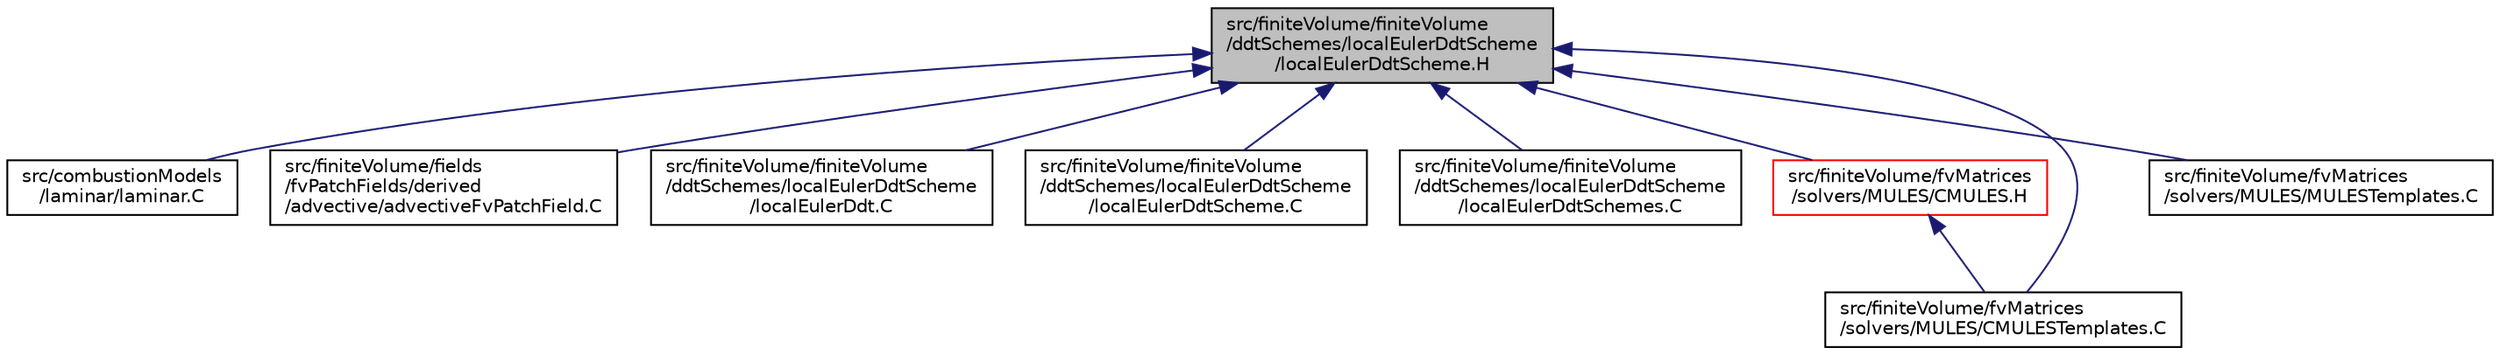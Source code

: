 digraph "src/finiteVolume/finiteVolume/ddtSchemes/localEulerDdtScheme/localEulerDdtScheme.H"
{
  bgcolor="transparent";
  edge [fontname="Helvetica",fontsize="10",labelfontname="Helvetica",labelfontsize="10"];
  node [fontname="Helvetica",fontsize="10",shape=record];
  Node141 [label="src/finiteVolume/finiteVolume\l/ddtSchemes/localEulerDdtScheme\l/localEulerDdtScheme.H",height=0.2,width=0.4,color="black", fillcolor="grey75", style="filled", fontcolor="black"];
  Node141 -> Node142 [dir="back",color="midnightblue",fontsize="10",style="solid",fontname="Helvetica"];
  Node142 [label="src/combustionModels\l/laminar/laminar.C",height=0.2,width=0.4,color="black",URL="$a41492.html"];
  Node141 -> Node143 [dir="back",color="midnightblue",fontsize="10",style="solid",fontname="Helvetica"];
  Node143 [label="src/finiteVolume/fields\l/fvPatchFields/derived\l/advective/advectiveFvPatchField.C",height=0.2,width=0.4,color="black",URL="$a01907.html"];
  Node141 -> Node144 [dir="back",color="midnightblue",fontsize="10",style="solid",fontname="Helvetica"];
  Node144 [label="src/finiteVolume/finiteVolume\l/ddtSchemes/localEulerDdtScheme\l/localEulerDdt.C",height=0.2,width=0.4,color="black",URL="$a03038.html"];
  Node141 -> Node145 [dir="back",color="midnightblue",fontsize="10",style="solid",fontname="Helvetica"];
  Node145 [label="src/finiteVolume/finiteVolume\l/ddtSchemes/localEulerDdtScheme\l/localEulerDdtScheme.C",height=0.2,width=0.4,color="black",URL="$a03041.html"];
  Node141 -> Node146 [dir="back",color="midnightblue",fontsize="10",style="solid",fontname="Helvetica"];
  Node146 [label="src/finiteVolume/finiteVolume\l/ddtSchemes/localEulerDdtScheme\l/localEulerDdtSchemes.C",height=0.2,width=0.4,color="black",URL="$a03047.html"];
  Node141 -> Node147 [dir="back",color="midnightblue",fontsize="10",style="solid",fontname="Helvetica"];
  Node147 [label="src/finiteVolume/fvMatrices\l/solvers/MULES/CMULES.H",height=0.2,width=0.4,color="red",URL="$a03488.html",tooltip="CMULES: Multidimensional universal limiter for explicit corrected implicit solution. "];
  Node147 -> Node149 [dir="back",color="midnightblue",fontsize="10",style="solid",fontname="Helvetica"];
  Node149 [label="src/finiteVolume/fvMatrices\l/solvers/MULES/CMULESTemplates.C",height=0.2,width=0.4,color="black",URL="$a03491.html"];
  Node141 -> Node149 [dir="back",color="midnightblue",fontsize="10",style="solid",fontname="Helvetica"];
  Node141 -> Node150 [dir="back",color="midnightblue",fontsize="10",style="solid",fontname="Helvetica"];
  Node150 [label="src/finiteVolume/fvMatrices\l/solvers/MULES/MULESTemplates.C",height=0.2,width=0.4,color="black",URL="$a03509.html"];
}

